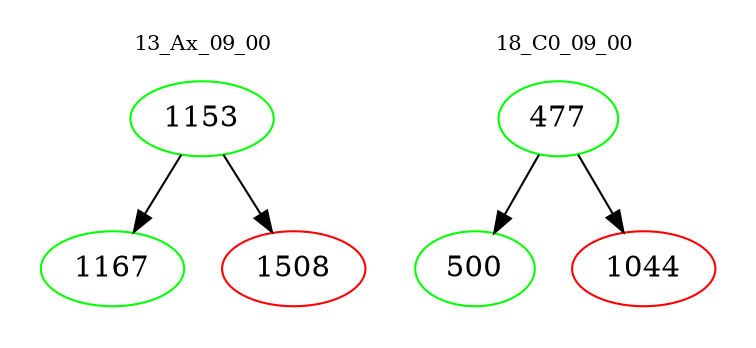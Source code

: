 digraph{
subgraph cluster_0 {
color = white
label = "13_Ax_09_00";
fontsize=10;
T0_1153 [label="1153", color="green"]
T0_1153 -> T0_1167 [color="black"]
T0_1167 [label="1167", color="green"]
T0_1153 -> T0_1508 [color="black"]
T0_1508 [label="1508", color="red"]
}
subgraph cluster_1 {
color = white
label = "18_C0_09_00";
fontsize=10;
T1_477 [label="477", color="green"]
T1_477 -> T1_500 [color="black"]
T1_500 [label="500", color="green"]
T1_477 -> T1_1044 [color="black"]
T1_1044 [label="1044", color="red"]
}
}
